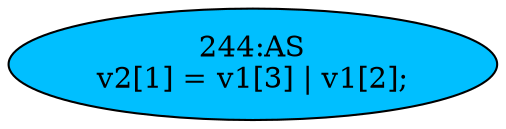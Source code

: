 strict digraph "" {
	node [label="\N"];
	"244:AS"	 [ast="<pyverilog.vparser.ast.Assign object at 0x7f40784bd7d0>",
		def_var="['v2']",
		fillcolor=deepskyblue,
		label="244:AS
v2[1] = v1[3] | v1[2];",
		statements="[]",
		style=filled,
		typ=Assign,
		use_var="['v1', 'v1']"];
}
